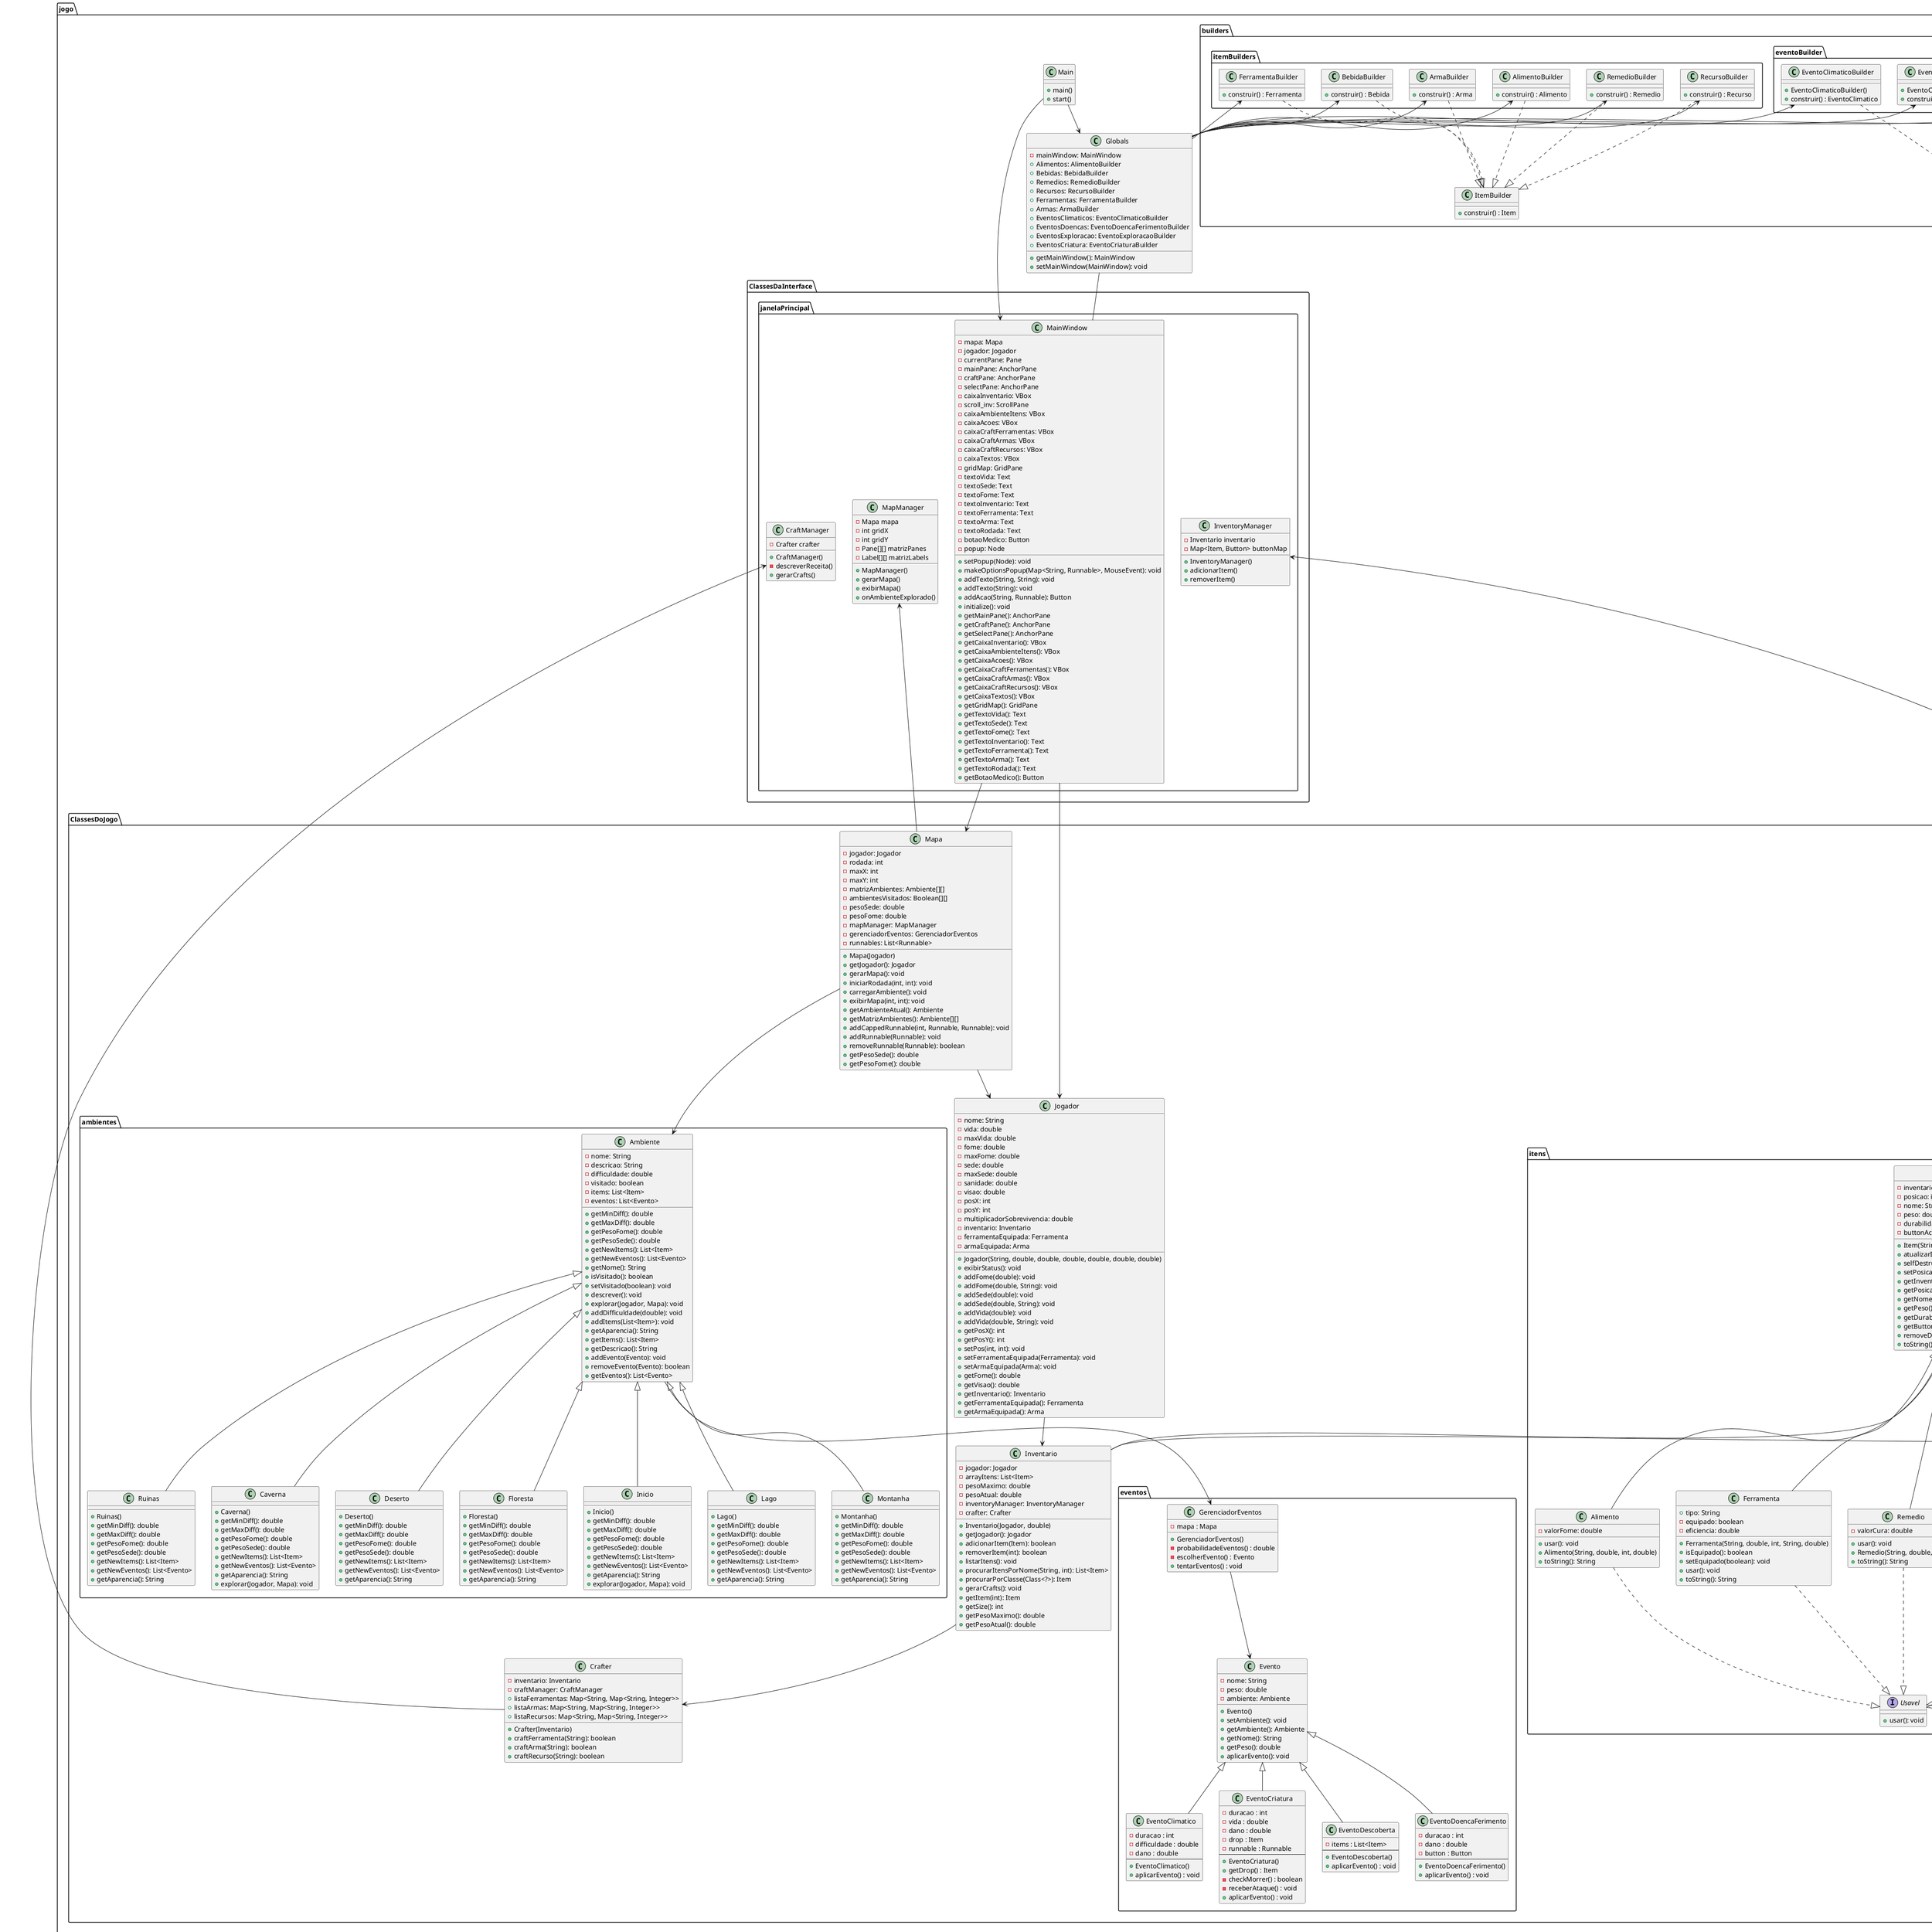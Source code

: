 @startuml
' Project: UltimaFronteira - Full Class Diagram
' Start with Globals and MainWindow

package jogo {
  class Globals {
    - mainWindow: MainWindow
    + getMainWindow(): MainWindow
    + setMainWindow(MainWindow): void
    + Alimentos: AlimentoBuilder
    + Bebidas: BebidaBuilder
    + Remedios: RemedioBuilder
    + Recursos: RecursoBuilder
    + Ferramentas: FerramentaBuilder
    + Armas: ArmaBuilder
    + EventosClimaticos: EventoClimaticoBuilder
    + EventosDoencas: EventoDoencaFerimentoBuilder
    + EventosExploracao: EventoExploracaoBuilder
    + EventosCriatura: EventoCriaturaBuilder
  }

}


package jogo.ClassesDaInterface.janelaPrincipal {
  class MainWindow {
    - mapa: Mapa
    - jogador: Jogador
    - currentPane: Pane
    - mainPane: AnchorPane
    - craftPane: AnchorPane
    - selectPane: AnchorPane
    - caixaInventario: VBox
    - scroll_inv: ScrollPane
    - caixaAmbienteItens: VBox
    - caixaAcoes: VBox
    - caixaCraftFerramentas: VBox
    - caixaCraftArmas: VBox
    - caixaCraftRecursos: VBox
    - caixaTextos: VBox
    - gridMap: GridPane
    - textoVida: Text
    - textoSede: Text
    - textoFome: Text
    - textoInventario: Text
    - textoFerramenta: Text
    - textoArma: Text
    - textoRodada: Text
    - botaoMedico: Button
    - popup: Node
    + setPopup(Node): void
    + makeOptionsPopup(Map<String, Runnable>, MouseEvent): void
    + addTexto(String, String): void
    + addTexto(String): void
    + addAcao(String, Runnable): Button
    + initialize(): void
    + getMainPane(): AnchorPane
    + getCraftPane(): AnchorPane
    + getSelectPane(): AnchorPane
    + getCaixaInventario(): VBox
    + getCaixaAmbienteItens(): VBox
    + getCaixaAcoes(): VBox
    + getCaixaCraftFerramentas(): VBox
    + getCaixaCraftArmas(): VBox
    + getCaixaCraftRecursos(): VBox
    + getCaixaTextos(): VBox
    + getGridMap(): GridPane
    + getTextoVida(): Text
    + getTextoSede(): Text
    + getTextoFome(): Text
    + getTextoInventario(): Text
    + getTextoFerramenta(): Text
    + getTextoArma(): Text
    + getTextoRodada(): Text
    + getBotaoMedico(): Button
  }
}

package jogo.ClassesDoJogo {
  class Mapa {
    - jogador: Jogador
    - rodada: int
    - maxX: int
    - maxY: int
    - matrizAmbientes: Ambiente[][]
    - ambientesVisitados: Boolean[][]
    - pesoSede: double
    - pesoFome: double
    - mapManager: MapManager
    - gerenciadorEventos: GerenciadorEventos
    - runnables: List<Runnable>
    + Mapa(Jogador)
    + getJogador(): Jogador
    + gerarMapa(): void
    + iniciarRodada(int, int): void
    + carregarAmbiente(): void
    + exibirMapa(int, int): void
    + getAmbienteAtual(): Ambiente
    + getMatrizAmbientes(): Ambiente[][]
    + addCappedRunnable(int, Runnable, Runnable): void
    + addRunnable(Runnable): void
    + removeRunnable(Runnable): boolean
    + getPesoSede(): double
    + getPesoFome(): double
  }



  package jogo.ClassesDoJogo.ambientes {
    class Ambiente {
      - nome: String
      - descricao: String
      - difficuldade: double
      - visitado: boolean
      - items: List<Item>
      - eventos: List<Evento>
      + getMinDiff(): double
      + getMaxDiff(): double
      + getPesoFome(): double
      + getPesoSede(): double
      + getNewItems(): List<Item>
      + getNewEventos(): List<Evento>
      + getNome(): String
      + isVisitado(): boolean
      + setVisitado(boolean): void
      + descrever(): void
      + explorar(Jogador, Mapa): void
      + addDifficuldade(double): void
      + addItems(List<Item>): void
      + getAparencia(): String
      + getItems(): List<Item>
      + getDescricao(): String
      + addEvento(Evento): void
      + removeEvento(Evento): boolean
      + getEventos(): List<Evento>
    }

    class Caverna extends Ambiente {
      + Caverna()
      + getMinDiff(): double
      + getMaxDiff(): double
      + getPesoFome(): double
      + getPesoSede(): double
      + getNewItems(): List<Item>
      + getNewEventos(): List<Evento>
      + getAparencia(): String
      + explorar(Jogador, Mapa): void
    }
    class Deserto extends Ambiente {
      + Deserto()
      + getMinDiff(): double
      + getMaxDiff(): double
      + getPesoFome(): double
      + getPesoSede(): double
      + getNewItems(): List<Item>
      + getNewEventos(): List<Evento>
      + getAparencia(): String
    }
    class Floresta extends Ambiente {
      + Floresta()
      + getMinDiff(): double
      + getMaxDiff(): double
      + getPesoFome(): double
      + getPesoSede(): double
      + getNewItems(): List<Item>
      + getNewEventos(): List<Evento>
      + getAparencia(): String
    }
    class Inicio extends Ambiente {
      + Inicio()
      + getMinDiff(): double
      + getMaxDiff(): double
      + getPesoFome(): double
      + getPesoSede(): double
      + getNewItems(): List<Item>
      + getNewEventos(): List<Evento>
      + getAparencia(): String
      + explorar(Jogador, Mapa): void
    }
    class Lago extends Ambiente {
      + Lago()
      + getMinDiff(): double
      + getMaxDiff(): double
      + getPesoFome(): double
      + getPesoSede(): double
      + getNewItems(): List<Item>
      + getNewEventos(): List<Evento>
      + getAparencia(): String
    }
    class Montanha extends Ambiente {
      + Montanha()
      + getMinDiff(): double
      + getMaxDiff(): double
      + getPesoFome(): double
      + getPesoSede(): double
      + getNewItems(): List<Item>
      + getNewEventos(): List<Evento>
      + getAparencia(): String
    }
    class Ruinas extends Ambiente {
      + Ruinas()
      + getMinDiff(): double
      + getMaxDiff(): double
      + getPesoFome(): double
      + getPesoSede(): double
      + getNewItems(): List<Item>
      + getNewEventos(): List<Evento>
      + getAparencia(): String
    }
  }

  package jogo.ClassesDoJogo.eventos {
    class GerenciadorEventos{
     - mapa : Mapa
     + GerenciadorEventos()
     - probabilidadeEventos() : double
     - escolherEvento() : Evento
     + tentarEventos() : void
    }

    class Evento {
      - nome: String
      - peso: double
      - ambiente: Ambiente
      + Evento()
      + setAmbiente(): void
      + getAmbiente(): Ambiente
      + getNome(): String
      + getPeso(): double
      + aplicarEvento(): void
    }

    class EventoClimatico extends Evento {
        - duracao : int
        - difficuldade : double
        - dano : double
        --
        + EventoClimatico()
        + aplicarEvento() : void
    }

    class EventoCriatura extends Evento{
        - duracao : int
        - vida : double
        - dano : double
        - drop : Item
        - runnable : Runnable
        --
        + EventoCriatura()
        + getDrop() : Item
        - checkMorrer() : boolean
        - receberAtaque() : void
        + aplicarEvento() : void
    }

    class EventoDescoberta extends Evento {
        - items : List<Item>
        --
        + EventoDescoberta()
        + aplicarEvento() : void
    }

    class EventoDoencaFerimento extends Evento {
        - duracao : int
        - dano : double
        - button : Button
        --
        + EventoDoencaFerimento()
        + aplicarEvento() : void
    }



  }

  class Jogador {
    - nome: String
    - vida: double
    - maxVida: double
    - fome: double
    - maxFome: double
    - sede: double
    - maxSede: double
    - sanidade: double
    - visao: double
    - posX: int
    - posY: int
    - multiplicadorSobrevivencia: double
    - inventario: Inventario
    - ferramentaEquipada: Ferramenta
    - armaEquipada: Arma
    + Jogador(String, double, double, double, double, double, double)
    + exibirStatus(): void
    + addFome(double): void
    + addFome(double, String): void
    + addSede(double): void
    + addSede(double, String): void
    + addVida(double): void
    + addVida(double, String): void
    + getPosX(): int
    + getPosY(): int
    + setPos(int, int): void
    + setFerramentaEquipada(Ferramenta): void
    + setArmaEquipada(Arma): void
    + getFome(): double
    + getVisao(): double
    + getInventario(): Inventario
    + getFerramentaEquipada(): Ferramenta
    + getArmaEquipada(): Arma
  }

  class Inventario {
    - jogador: Jogador
    - arrayItens: List<Item>
    - pesoMaximo: double
    - pesoAtual: double
    - inventoryManager: InventoryManager
    - crafter: Crafter
    + Inventario(Jogador, double)
    + getJogador(): Jogador
    + adicionarItem(Item): boolean
    + removerItem(int): boolean
    + listarItens(): void
    + procurarItensPorNome(String, int): List<Item>
    + procurarPorClasse(Class<?>): Item
    + gerarCrafts(): void
    + getItem(int): Item
    + getSize(): int
    + getPesoMaximo(): double
    + getPesoAtual(): double
  }

  package jogo.ClassesDoJogo.itens {
    class Item {
      - inventario: Inventario
      - posicao: int
      - nome: String
      - peso: double
      - durabilidade: int
      - buttonActions: Map<String, Runnable>
      + Item(String, double, int)
      + atualizarInventario(Inventario, int): void
      + selfDestruir(): void
      + setPosicao(int): void
      + getInventario(): Inventario
      + getPosicao(): int
      + getNome(): String
      + getPeso(): double
      + getDurabilidade(): int
      + getButtonActions(): Map<String, Runnable>
      + removeDurabilidade(int): void
      + toString(): String
    }

    class Alimento extends Item {
      - valorFome: double
      + usar(): void
      + Alimento(String, double, int, double)
      + toString(): String
    }

    class Antidoto extends Item {
      + usar(): void
      + Antidoto()
      + toString(): String
    }

    class Arma extends Item {
      - dano: double
      - equipado: boolean
      + Arma(String, double, int, double)
      + isEquipado(): boolean
      + setEquipado(boolean): void
      + getDano(): double
      + toString(): String
    }

    class Bebida extends Item {
      - valorSede: double
      + usar(): void
      + Bebida(String, double, int, double)
      + toString(): String
    }

    class Ferramenta extends Item {
      + tipo: String
      - equipado: boolean
      - eficiencia: double
      + Ferramenta(String, double, int, String, double)
      + isEquipado(): boolean
      + setEquipado(boolean): void
      + usar(): void
      + toString(): String
    }

    class Material extends Item {
      + tipoFerramenta: String
      - tipoDeFerramentaRequirido: String
      + Material(String, double, int, String)
      + toString(): String
    }

    class Remedio extends Item {
      - valorCura: double
      + usar(): void
      + Remedio(String, double, int, int)
      + toString(): String
    }

    interface Usavel {
      + usar(): void
    }
  }

  class Crafter {
    - inventario: Inventario
    - craftManager: CraftManager
    + listaFerramentas: Map<String, Map<String, Integer>>
    + listaArmas: Map<String, Map<String, Integer>>
    + listaRecursos: Map<String, Map<String, Integer>>
    + Crafter(Inventario)
    + craftFerramenta(String): boolean
    + craftArma(String): boolean
    + craftRecurso(String): boolean
  }
}

package jogo.builders{
  class EventoBuilder{
        +construir() : Evento
  }
  class ItemBuilder{
          +construir() : Item
    }

package jogo.builders.eventoBuilder{
    class EventoCriaturaBuilder {
        + EventoCriaturaBuilder()
        + construir() : EventoCriatura
    }
    class EventoClimaticoBuilder {
        + EventoClimaticoBuilder()
        + construir() : EventoClimatico
    }
    class EventoDoencaFerimentoBuilder {
        + EventoDoencaFerimentoBuilder()
        + construir() : EventoDoencaFerimento
    }
    class EventoExploracaoBuilder {
        + EventoExploracaoBuilder()
        + construir() : EventoDescoberta
    }
}

package jogo.builders.itemBuilders{
   class AlimentoBuilder{
   +construir() : Alimento
   }
   class ArmaBuilder{
      +construir() : Arma
      }
   class BebidaBuilder{
      +construir() : Bebida
      }
   class FerramentaBuilder{
      +construir() : Ferramenta
      }
   class RecursoBuilder{
      +construir() : Recurso
      }
   class RemedioBuilder{
      +construir() : Remedio
      }
}

package jogo.ClassesDaInterface.janelaPrincipal {

    class CraftManager {
        - Crafter crafter
        + CraftManager()
        - descreverReceita()
        + gerarCrafts()
    }

    class MapManager {
        - Mapa mapa
        - int gridX
        - int gridY
        - Pane[][] matrizPanes
        - Label[][] matrizLabels
        + MapManager()
        + gerarMapa()
        + exibirMapa()
        + onAmbienteExplorado()
    }

    class InventoryManager {
        - Inventario inventario
        - Map<Item, Button> buttonMap
        + InventoryManager()
        + adicionarItem()
        + removerItem()
    }
}
}
package jogo{
class Main{
 + main()
 + start()
}
}

' ... (other packages and classes would follow here, in order)

Globals -- MainWindow
MainWindow --> Mapa
MainWindow --> Jogador
Mapa --> Jogador
Jogador --> Inventario
Inventario --> Crafter
Item <-- Inventario
Alimento ..|> Usavel
Antidoto ..|> Usavel
Bebida ..|> Usavel
Ferramenta ..|> Usavel
Remedio ..|> Usavel
GerenciadorEventos --> Evento
Ambiente --> GerenciadorEventos
Mapa --> Ambiente
EventoClimaticoBuilder <-- Globals
EventoClimaticoBuilder ..|> EventoBuilder
EventoCriaturaBuilder <-- Globals
EventoCriaturaBuilder ..|> EventoBuilder
EventoDoencaFerimentoBuilder <-- Globals
EventoDoencaFerimentoBuilder ..|> EventoBuilder
EventoExploracaoBuilder <-- Globals
EventoExploracaoBuilder ..|> EventoBuilder

AlimentoBuilder ..|> ItemBuilder
ArmaBuilder ..|> ItemBuilder
BebidaBuilder ..|> ItemBuilder
FerramentaBuilder ..|> ItemBuilder
RecursoBuilder ..|> ItemBuilder
RemedioBuilder ..|> ItemBuilder

AlimentoBuilder <-- Globals
ArmaBuilder <-- Globals
BebidaBuilder <-- Globals
FerramentaBuilder <-- Globals
RecursoBuilder <-- Globals
RemedioBuilder <-- Globals

MapManager <-- Mapa
InventoryManager <-- Inventario
CraftManager <- Crafter


Main --> Globals
Main --> MainWindow



@enduml

